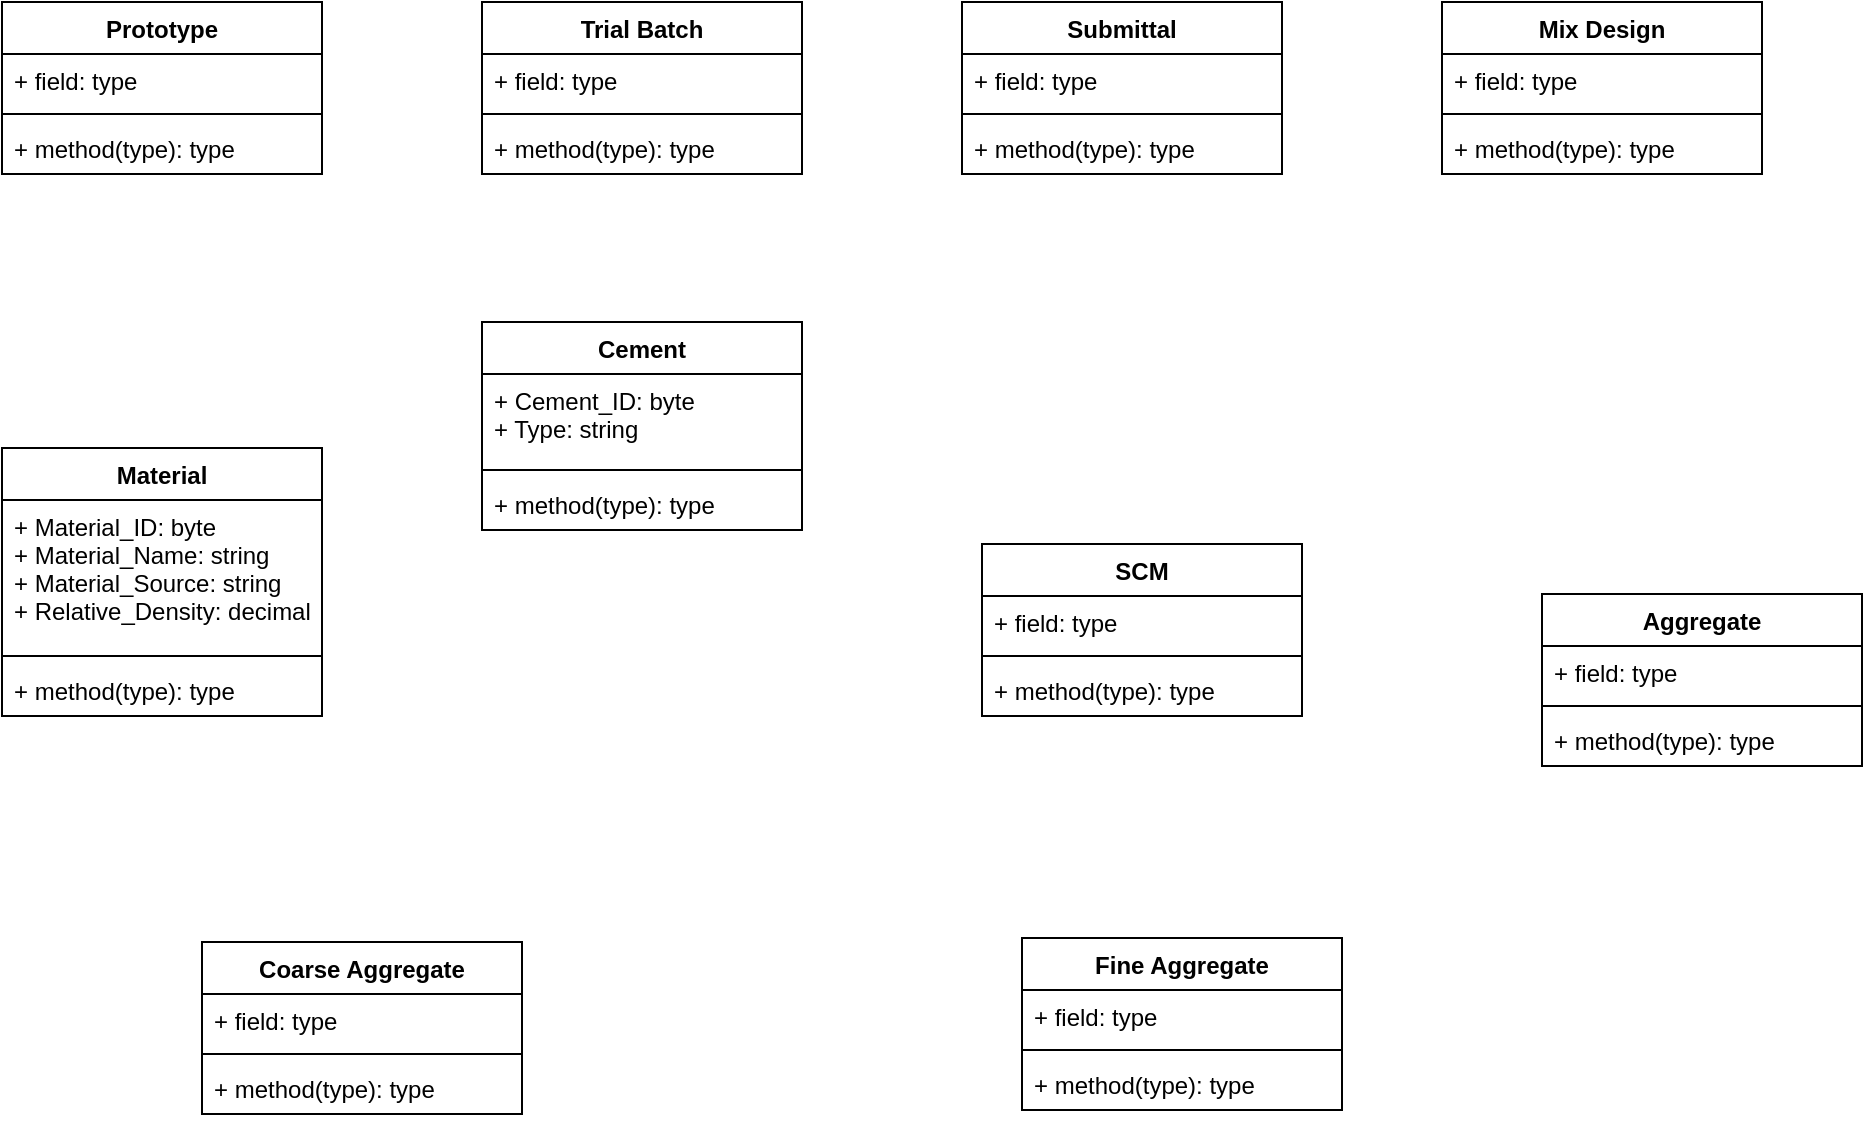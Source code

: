 <mxfile version="16.5.3" type="onedrive"><diagram id="C5RBs43oDa-KdzZeNtuy" name="Page-1"><mxGraphModel dx="1422" dy="790" grid="1" gridSize="10" guides="1" tooltips="1" connect="1" arrows="1" fold="1" page="1" pageScale="1" pageWidth="1100" pageHeight="1700" math="0" shadow="0"><root><mxCell id="WIyWlLk6GJQsqaUBKTNV-0"/><mxCell id="WIyWlLk6GJQsqaUBKTNV-1" parent="WIyWlLk6GJQsqaUBKTNV-0"/><mxCell id="7H6i8Es-R76Zur7wzD6j-10" value="Prototype" style="swimlane;fontStyle=1;align=center;verticalAlign=top;childLayout=stackLayout;horizontal=1;startSize=26;horizontalStack=0;resizeParent=1;resizeParentMax=0;resizeLast=0;collapsible=1;marginBottom=0;" vertex="1" parent="WIyWlLk6GJQsqaUBKTNV-1"><mxGeometry x="40" y="200" width="160" height="86" as="geometry"/></mxCell><mxCell id="7H6i8Es-R76Zur7wzD6j-11" value="+ field: type" style="text;strokeColor=none;fillColor=none;align=left;verticalAlign=top;spacingLeft=4;spacingRight=4;overflow=hidden;rotatable=0;points=[[0,0.5],[1,0.5]];portConstraint=eastwest;" vertex="1" parent="7H6i8Es-R76Zur7wzD6j-10"><mxGeometry y="26" width="160" height="26" as="geometry"/></mxCell><mxCell id="7H6i8Es-R76Zur7wzD6j-12" value="" style="line;strokeWidth=1;fillColor=none;align=left;verticalAlign=middle;spacingTop=-1;spacingLeft=3;spacingRight=3;rotatable=0;labelPosition=right;points=[];portConstraint=eastwest;" vertex="1" parent="7H6i8Es-R76Zur7wzD6j-10"><mxGeometry y="52" width="160" height="8" as="geometry"/></mxCell><mxCell id="7H6i8Es-R76Zur7wzD6j-13" value="+ method(type): type" style="text;strokeColor=none;fillColor=none;align=left;verticalAlign=top;spacingLeft=4;spacingRight=4;overflow=hidden;rotatable=0;points=[[0,0.5],[1,0.5]];portConstraint=eastwest;" vertex="1" parent="7H6i8Es-R76Zur7wzD6j-10"><mxGeometry y="60" width="160" height="26" as="geometry"/></mxCell><mxCell id="7H6i8Es-R76Zur7wzD6j-18" value="Trial Batch" style="swimlane;fontStyle=1;align=center;verticalAlign=top;childLayout=stackLayout;horizontal=1;startSize=26;horizontalStack=0;resizeParent=1;resizeParentMax=0;resizeLast=0;collapsible=1;marginBottom=0;" vertex="1" parent="WIyWlLk6GJQsqaUBKTNV-1"><mxGeometry x="280" y="200" width="160" height="86" as="geometry"/></mxCell><mxCell id="7H6i8Es-R76Zur7wzD6j-19" value="+ field: type" style="text;strokeColor=none;fillColor=none;align=left;verticalAlign=top;spacingLeft=4;spacingRight=4;overflow=hidden;rotatable=0;points=[[0,0.5],[1,0.5]];portConstraint=eastwest;" vertex="1" parent="7H6i8Es-R76Zur7wzD6j-18"><mxGeometry y="26" width="160" height="26" as="geometry"/></mxCell><mxCell id="7H6i8Es-R76Zur7wzD6j-20" value="" style="line;strokeWidth=1;fillColor=none;align=left;verticalAlign=middle;spacingTop=-1;spacingLeft=3;spacingRight=3;rotatable=0;labelPosition=right;points=[];portConstraint=eastwest;" vertex="1" parent="7H6i8Es-R76Zur7wzD6j-18"><mxGeometry y="52" width="160" height="8" as="geometry"/></mxCell><mxCell id="7H6i8Es-R76Zur7wzD6j-21" value="+ method(type): type" style="text;strokeColor=none;fillColor=none;align=left;verticalAlign=top;spacingLeft=4;spacingRight=4;overflow=hidden;rotatable=0;points=[[0,0.5],[1,0.5]];portConstraint=eastwest;" vertex="1" parent="7H6i8Es-R76Zur7wzD6j-18"><mxGeometry y="60" width="160" height="26" as="geometry"/></mxCell><mxCell id="7H6i8Es-R76Zur7wzD6j-22" value="Submittal" style="swimlane;fontStyle=1;align=center;verticalAlign=top;childLayout=stackLayout;horizontal=1;startSize=26;horizontalStack=0;resizeParent=1;resizeParentMax=0;resizeLast=0;collapsible=1;marginBottom=0;" vertex="1" parent="WIyWlLk6GJQsqaUBKTNV-1"><mxGeometry x="520" y="200" width="160" height="86" as="geometry"/></mxCell><mxCell id="7H6i8Es-R76Zur7wzD6j-23" value="+ field: type" style="text;strokeColor=none;fillColor=none;align=left;verticalAlign=top;spacingLeft=4;spacingRight=4;overflow=hidden;rotatable=0;points=[[0,0.5],[1,0.5]];portConstraint=eastwest;" vertex="1" parent="7H6i8Es-R76Zur7wzD6j-22"><mxGeometry y="26" width="160" height="26" as="geometry"/></mxCell><mxCell id="7H6i8Es-R76Zur7wzD6j-24" value="" style="line;strokeWidth=1;fillColor=none;align=left;verticalAlign=middle;spacingTop=-1;spacingLeft=3;spacingRight=3;rotatable=0;labelPosition=right;points=[];portConstraint=eastwest;" vertex="1" parent="7H6i8Es-R76Zur7wzD6j-22"><mxGeometry y="52" width="160" height="8" as="geometry"/></mxCell><mxCell id="7H6i8Es-R76Zur7wzD6j-25" value="+ method(type): type" style="text;strokeColor=none;fillColor=none;align=left;verticalAlign=top;spacingLeft=4;spacingRight=4;overflow=hidden;rotatable=0;points=[[0,0.5],[1,0.5]];portConstraint=eastwest;" vertex="1" parent="7H6i8Es-R76Zur7wzD6j-22"><mxGeometry y="60" width="160" height="26" as="geometry"/></mxCell><mxCell id="7H6i8Es-R76Zur7wzD6j-26" value="Mix Design" style="swimlane;fontStyle=1;align=center;verticalAlign=top;childLayout=stackLayout;horizontal=1;startSize=26;horizontalStack=0;resizeParent=1;resizeParentMax=0;resizeLast=0;collapsible=1;marginBottom=0;" vertex="1" parent="WIyWlLk6GJQsqaUBKTNV-1"><mxGeometry x="760" y="200" width="160" height="86" as="geometry"/></mxCell><mxCell id="7H6i8Es-R76Zur7wzD6j-27" value="+ field: type" style="text;strokeColor=none;fillColor=none;align=left;verticalAlign=top;spacingLeft=4;spacingRight=4;overflow=hidden;rotatable=0;points=[[0,0.5],[1,0.5]];portConstraint=eastwest;" vertex="1" parent="7H6i8Es-R76Zur7wzD6j-26"><mxGeometry y="26" width="160" height="26" as="geometry"/></mxCell><mxCell id="7H6i8Es-R76Zur7wzD6j-28" value="" style="line;strokeWidth=1;fillColor=none;align=left;verticalAlign=middle;spacingTop=-1;spacingLeft=3;spacingRight=3;rotatable=0;labelPosition=right;points=[];portConstraint=eastwest;" vertex="1" parent="7H6i8Es-R76Zur7wzD6j-26"><mxGeometry y="52" width="160" height="8" as="geometry"/></mxCell><mxCell id="7H6i8Es-R76Zur7wzD6j-29" value="+ method(type): type" style="text;strokeColor=none;fillColor=none;align=left;verticalAlign=top;spacingLeft=4;spacingRight=4;overflow=hidden;rotatable=0;points=[[0,0.5],[1,0.5]];portConstraint=eastwest;" vertex="1" parent="7H6i8Es-R76Zur7wzD6j-26"><mxGeometry y="60" width="160" height="26" as="geometry"/></mxCell><mxCell id="7H6i8Es-R76Zur7wzD6j-30" value="Material" style="swimlane;fontStyle=1;align=center;verticalAlign=top;childLayout=stackLayout;horizontal=1;startSize=26;horizontalStack=0;resizeParent=1;resizeParentMax=0;resizeLast=0;collapsible=1;marginBottom=0;" vertex="1" parent="WIyWlLk6GJQsqaUBKTNV-1"><mxGeometry x="40" y="423" width="160" height="134" as="geometry"/></mxCell><mxCell id="7H6i8Es-R76Zur7wzD6j-31" value="+ Material_ID: byte&#10;+ Material_Name: string&#10;+ Material_Source: string&#10;+ Relative_Density: decimal" style="text;strokeColor=none;fillColor=none;align=left;verticalAlign=top;spacingLeft=4;spacingRight=4;overflow=hidden;rotatable=0;points=[[0,0.5],[1,0.5]];portConstraint=eastwest;" vertex="1" parent="7H6i8Es-R76Zur7wzD6j-30"><mxGeometry y="26" width="160" height="74" as="geometry"/></mxCell><mxCell id="7H6i8Es-R76Zur7wzD6j-32" value="" style="line;strokeWidth=1;fillColor=none;align=left;verticalAlign=middle;spacingTop=-1;spacingLeft=3;spacingRight=3;rotatable=0;labelPosition=right;points=[];portConstraint=eastwest;" vertex="1" parent="7H6i8Es-R76Zur7wzD6j-30"><mxGeometry y="100" width="160" height="8" as="geometry"/></mxCell><mxCell id="7H6i8Es-R76Zur7wzD6j-33" value="+ method(type): type" style="text;strokeColor=none;fillColor=none;align=left;verticalAlign=top;spacingLeft=4;spacingRight=4;overflow=hidden;rotatable=0;points=[[0,0.5],[1,0.5]];portConstraint=eastwest;" vertex="1" parent="7H6i8Es-R76Zur7wzD6j-30"><mxGeometry y="108" width="160" height="26" as="geometry"/></mxCell><mxCell id="7H6i8Es-R76Zur7wzD6j-34" value="Cement" style="swimlane;fontStyle=1;align=center;verticalAlign=top;childLayout=stackLayout;horizontal=1;startSize=26;horizontalStack=0;resizeParent=1;resizeParentMax=0;resizeLast=0;collapsible=1;marginBottom=0;" vertex="1" parent="WIyWlLk6GJQsqaUBKTNV-1"><mxGeometry x="280" y="360" width="160" height="104" as="geometry"/></mxCell><mxCell id="7H6i8Es-R76Zur7wzD6j-35" value="+ Cement_ID: byte&#10;+ Type: string" style="text;strokeColor=none;fillColor=none;align=left;verticalAlign=top;spacingLeft=4;spacingRight=4;overflow=hidden;rotatable=0;points=[[0,0.5],[1,0.5]];portConstraint=eastwest;" vertex="1" parent="7H6i8Es-R76Zur7wzD6j-34"><mxGeometry y="26" width="160" height="44" as="geometry"/></mxCell><mxCell id="7H6i8Es-R76Zur7wzD6j-36" value="" style="line;strokeWidth=1;fillColor=none;align=left;verticalAlign=middle;spacingTop=-1;spacingLeft=3;spacingRight=3;rotatable=0;labelPosition=right;points=[];portConstraint=eastwest;" vertex="1" parent="7H6i8Es-R76Zur7wzD6j-34"><mxGeometry y="70" width="160" height="8" as="geometry"/></mxCell><mxCell id="7H6i8Es-R76Zur7wzD6j-37" value="+ method(type): type" style="text;strokeColor=none;fillColor=none;align=left;verticalAlign=top;spacingLeft=4;spacingRight=4;overflow=hidden;rotatable=0;points=[[0,0.5],[1,0.5]];portConstraint=eastwest;" vertex="1" parent="7H6i8Es-R76Zur7wzD6j-34"><mxGeometry y="78" width="160" height="26" as="geometry"/></mxCell><mxCell id="7H6i8Es-R76Zur7wzD6j-38" value="SCM" style="swimlane;fontStyle=1;align=center;verticalAlign=top;childLayout=stackLayout;horizontal=1;startSize=26;horizontalStack=0;resizeParent=1;resizeParentMax=0;resizeLast=0;collapsible=1;marginBottom=0;" vertex="1" parent="WIyWlLk6GJQsqaUBKTNV-1"><mxGeometry x="530" y="471" width="160" height="86" as="geometry"/></mxCell><mxCell id="7H6i8Es-R76Zur7wzD6j-39" value="+ field: type" style="text;strokeColor=none;fillColor=none;align=left;verticalAlign=top;spacingLeft=4;spacingRight=4;overflow=hidden;rotatable=0;points=[[0,0.5],[1,0.5]];portConstraint=eastwest;" vertex="1" parent="7H6i8Es-R76Zur7wzD6j-38"><mxGeometry y="26" width="160" height="26" as="geometry"/></mxCell><mxCell id="7H6i8Es-R76Zur7wzD6j-40" value="" style="line;strokeWidth=1;fillColor=none;align=left;verticalAlign=middle;spacingTop=-1;spacingLeft=3;spacingRight=3;rotatable=0;labelPosition=right;points=[];portConstraint=eastwest;" vertex="1" parent="7H6i8Es-R76Zur7wzD6j-38"><mxGeometry y="52" width="160" height="8" as="geometry"/></mxCell><mxCell id="7H6i8Es-R76Zur7wzD6j-41" value="+ method(type): type" style="text;strokeColor=none;fillColor=none;align=left;verticalAlign=top;spacingLeft=4;spacingRight=4;overflow=hidden;rotatable=0;points=[[0,0.5],[1,0.5]];portConstraint=eastwest;" vertex="1" parent="7H6i8Es-R76Zur7wzD6j-38"><mxGeometry y="60" width="160" height="26" as="geometry"/></mxCell><mxCell id="7H6i8Es-R76Zur7wzD6j-42" value="Aggregate" style="swimlane;fontStyle=1;align=center;verticalAlign=top;childLayout=stackLayout;horizontal=1;startSize=26;horizontalStack=0;resizeParent=1;resizeParentMax=0;resizeLast=0;collapsible=1;marginBottom=0;" vertex="1" parent="WIyWlLk6GJQsqaUBKTNV-1"><mxGeometry x="810" y="496" width="160" height="86" as="geometry"/></mxCell><mxCell id="7H6i8Es-R76Zur7wzD6j-43" value="+ field: type" style="text;strokeColor=none;fillColor=none;align=left;verticalAlign=top;spacingLeft=4;spacingRight=4;overflow=hidden;rotatable=0;points=[[0,0.5],[1,0.5]];portConstraint=eastwest;" vertex="1" parent="7H6i8Es-R76Zur7wzD6j-42"><mxGeometry y="26" width="160" height="26" as="geometry"/></mxCell><mxCell id="7H6i8Es-R76Zur7wzD6j-44" value="" style="line;strokeWidth=1;fillColor=none;align=left;verticalAlign=middle;spacingTop=-1;spacingLeft=3;spacingRight=3;rotatable=0;labelPosition=right;points=[];portConstraint=eastwest;" vertex="1" parent="7H6i8Es-R76Zur7wzD6j-42"><mxGeometry y="52" width="160" height="8" as="geometry"/></mxCell><mxCell id="7H6i8Es-R76Zur7wzD6j-45" value="+ method(type): type" style="text;strokeColor=none;fillColor=none;align=left;verticalAlign=top;spacingLeft=4;spacingRight=4;overflow=hidden;rotatable=0;points=[[0,0.5],[1,0.5]];portConstraint=eastwest;" vertex="1" parent="7H6i8Es-R76Zur7wzD6j-42"><mxGeometry y="60" width="160" height="26" as="geometry"/></mxCell><mxCell id="7H6i8Es-R76Zur7wzD6j-46" value="Coarse Aggregate" style="swimlane;fontStyle=1;align=center;verticalAlign=top;childLayout=stackLayout;horizontal=1;startSize=26;horizontalStack=0;resizeParent=1;resizeParentMax=0;resizeLast=0;collapsible=1;marginBottom=0;" vertex="1" parent="WIyWlLk6GJQsqaUBKTNV-1"><mxGeometry x="140" y="670" width="160" height="86" as="geometry"/></mxCell><mxCell id="7H6i8Es-R76Zur7wzD6j-47" value="+ field: type" style="text;strokeColor=none;fillColor=none;align=left;verticalAlign=top;spacingLeft=4;spacingRight=4;overflow=hidden;rotatable=0;points=[[0,0.5],[1,0.5]];portConstraint=eastwest;" vertex="1" parent="7H6i8Es-R76Zur7wzD6j-46"><mxGeometry y="26" width="160" height="26" as="geometry"/></mxCell><mxCell id="7H6i8Es-R76Zur7wzD6j-48" value="" style="line;strokeWidth=1;fillColor=none;align=left;verticalAlign=middle;spacingTop=-1;spacingLeft=3;spacingRight=3;rotatable=0;labelPosition=right;points=[];portConstraint=eastwest;" vertex="1" parent="7H6i8Es-R76Zur7wzD6j-46"><mxGeometry y="52" width="160" height="8" as="geometry"/></mxCell><mxCell id="7H6i8Es-R76Zur7wzD6j-49" value="+ method(type): type" style="text;strokeColor=none;fillColor=none;align=left;verticalAlign=top;spacingLeft=4;spacingRight=4;overflow=hidden;rotatable=0;points=[[0,0.5],[1,0.5]];portConstraint=eastwest;" vertex="1" parent="7H6i8Es-R76Zur7wzD6j-46"><mxGeometry y="60" width="160" height="26" as="geometry"/></mxCell><mxCell id="7H6i8Es-R76Zur7wzD6j-50" value="Fine Aggregate" style="swimlane;fontStyle=1;align=center;verticalAlign=top;childLayout=stackLayout;horizontal=1;startSize=26;horizontalStack=0;resizeParent=1;resizeParentMax=0;resizeLast=0;collapsible=1;marginBottom=0;" vertex="1" parent="WIyWlLk6GJQsqaUBKTNV-1"><mxGeometry x="550" y="668" width="160" height="86" as="geometry"/></mxCell><mxCell id="7H6i8Es-R76Zur7wzD6j-51" value="+ field: type" style="text;strokeColor=none;fillColor=none;align=left;verticalAlign=top;spacingLeft=4;spacingRight=4;overflow=hidden;rotatable=0;points=[[0,0.5],[1,0.5]];portConstraint=eastwest;" vertex="1" parent="7H6i8Es-R76Zur7wzD6j-50"><mxGeometry y="26" width="160" height="26" as="geometry"/></mxCell><mxCell id="7H6i8Es-R76Zur7wzD6j-52" value="" style="line;strokeWidth=1;fillColor=none;align=left;verticalAlign=middle;spacingTop=-1;spacingLeft=3;spacingRight=3;rotatable=0;labelPosition=right;points=[];portConstraint=eastwest;" vertex="1" parent="7H6i8Es-R76Zur7wzD6j-50"><mxGeometry y="52" width="160" height="8" as="geometry"/></mxCell><mxCell id="7H6i8Es-R76Zur7wzD6j-53" value="+ method(type): type" style="text;strokeColor=none;fillColor=none;align=left;verticalAlign=top;spacingLeft=4;spacingRight=4;overflow=hidden;rotatable=0;points=[[0,0.5],[1,0.5]];portConstraint=eastwest;" vertex="1" parent="7H6i8Es-R76Zur7wzD6j-50"><mxGeometry y="60" width="160" height="26" as="geometry"/></mxCell></root></mxGraphModel></diagram></mxfile>